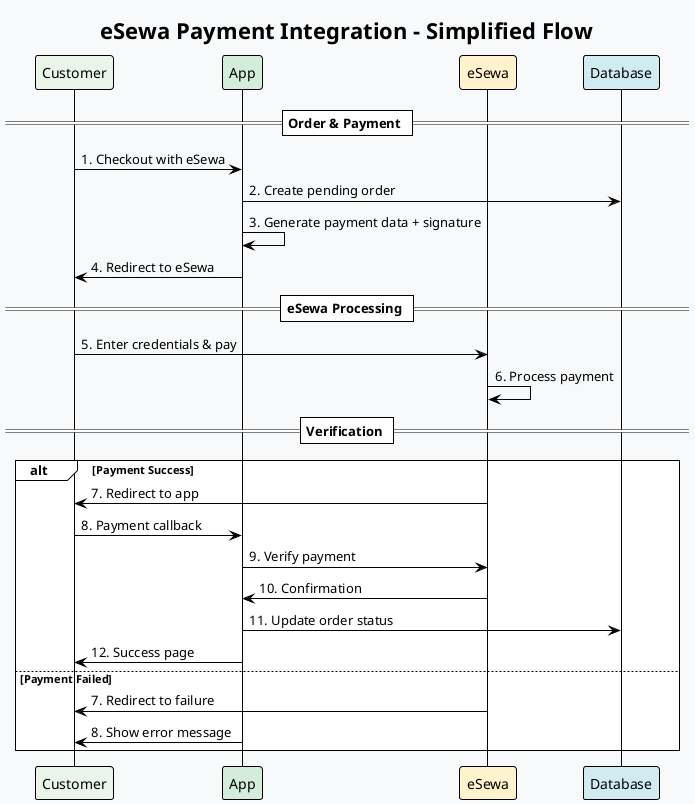 @startuml eSewa_Simple_Payment_Flow
!theme plain

title eSewa Payment Integration - Simplified Flow
skinparam backgroundColor #f8f9fa

participant "Customer" as C #e8f5e8
participant "App" as A #d4edda
participant "eSewa" as E #fff3cd
participant "Database" as D #d1ecf1

== Order & Payment ==
C -> A: 1. Checkout with eSewa
A -> D: 2. Create pending order
A -> A: 3. Generate payment data + signature
A -> C: 4. Redirect to eSewa

== eSewa Processing ==
C -> E: 5. Enter credentials & pay
E -> E: 6. Process payment

== Verification ==
alt Payment Success
    E -> C: 7. Redirect to app
    C -> A: 8. Payment callback
    A -> E: 9. Verify payment
    E -> A: 10. Confirmation
    A -> D: 11. Update order status
    A -> C: 12. Success page
else Payment Failed
    E -> C: 7. Redirect to failure
    A -> C: 8. Show error message
end

@enduml
